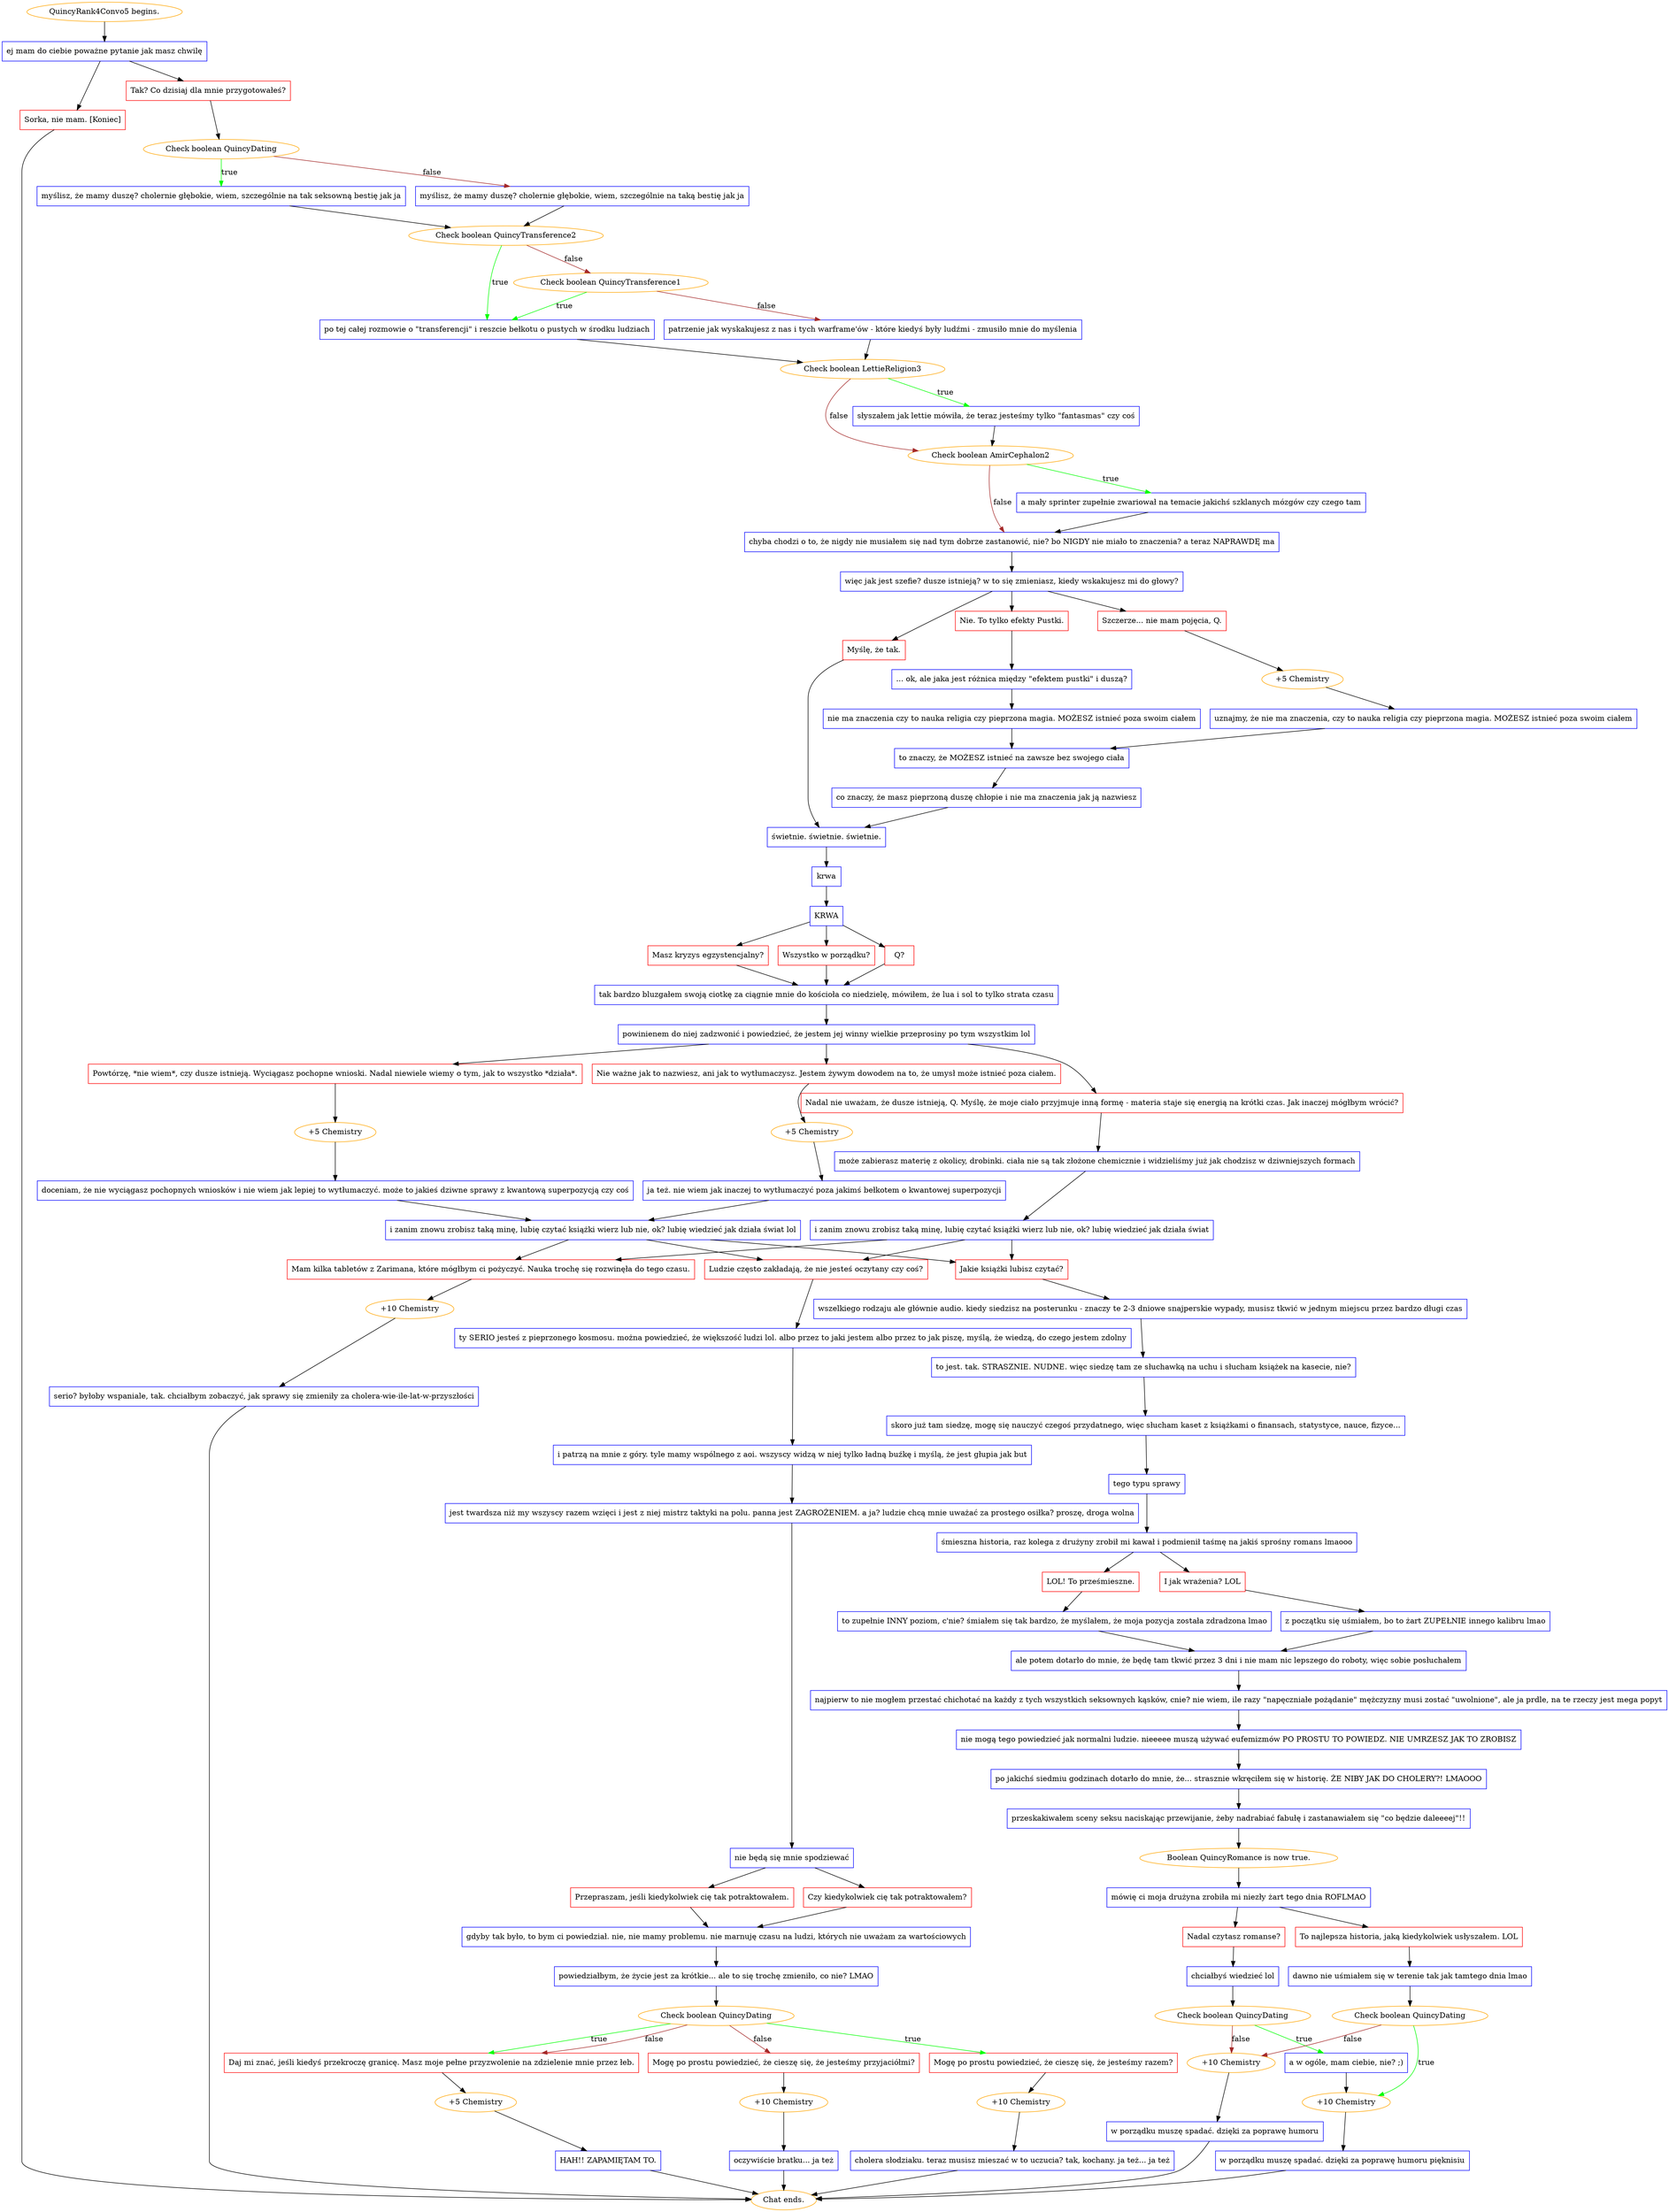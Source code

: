 digraph {
	"QuincyRank4Convo5 begins." [color=orange];
		"QuincyRank4Convo5 begins." -> j49304086;
	j49304086 [label="ej mam do ciebie poważne pytanie jak masz chwilę",shape=box,color=blue];
		j49304086 -> j2887362498;
		j49304086 -> j467777098;
	j2887362498 [label="Tak? Co dzisiaj dla mnie przygotowałeś?",shape=box,color=red];
		j2887362498 -> j3530100524;
	j467777098 [label="Sorka, nie mam. [Koniec]",shape=box,color=red];
		j467777098 -> "Chat ends.";
	j3530100524 [label="Check boolean QuincyDating",color=orange];
		j3530100524 -> j1377839363 [label=true,color=green];
		j3530100524 -> j924526682 [label=false,color=brown];
	"Chat ends." [color=orange];
	j1377839363 [label="myślisz, że mamy duszę? cholernie głębokie, wiem, szczególnie na tak seksowną bestię jak ja",shape=box,color=blue];
		j1377839363 -> j259806786;
	j924526682 [label="myślisz, że mamy duszę? cholernie głębokie, wiem, szczególnie na taką bestię jak ja",shape=box,color=blue];
		j924526682 -> j259806786;
	j259806786 [label="Check boolean QuincyTransference2",color=orange];
		j259806786 -> j1247421580 [label=true,color=green];
		j259806786 -> j1149771852 [label=false,color=brown];
	j1247421580 [label="po tej całej rozmowie o \"transferencji\" i reszcie bełkotu o pustych w środku ludziach",shape=box,color=blue];
		j1247421580 -> j2783557560;
	j1149771852 [label="Check boolean QuincyTransference1",color=orange];
		j1149771852 -> j1247421580 [label=true,color=green];
		j1149771852 -> j4065012324 [label=false,color=brown];
	j2783557560 [label="Check boolean LettieReligion3",color=orange];
		j2783557560 -> j1131863599 [label=true,color=green];
		j2783557560 -> j1211153634 [label=false,color=brown];
	j4065012324 [label="patrzenie jak wyskakujesz z nas i tych warframe'ów - które kiedyś były ludźmi - zmusiło mnie do myślenia",shape=box,color=blue];
		j4065012324 -> j2783557560;
	j1131863599 [label="słyszałem jak lettie mówiła, że teraz jesteśmy tylko \"fantasmas\" czy coś",shape=box,color=blue];
		j1131863599 -> j1211153634;
	j1211153634 [label="Check boolean AmirCephalon2",color=orange];
		j1211153634 -> j804152572 [label=true,color=green];
		j1211153634 -> j2910349430 [label=false,color=brown];
	j804152572 [label="a mały sprinter zupełnie zwariował na temacie jakichś szklanych mózgów czy czego tam",shape=box,color=blue];
		j804152572 -> j2910349430;
	j2910349430 [label="chyba chodzi o to, że nigdy nie musiałem się nad tym dobrze zastanowić, nie? bo NIGDY nie miało to znaczenia? a teraz NAPRAWDĘ ma",shape=box,color=blue];
		j2910349430 -> j3765030156;
	j3765030156 [label="więc jak jest szefie? dusze istnieją? w to się zmieniasz, kiedy wskakujesz mi do głowy?",shape=box,color=blue];
		j3765030156 -> j3573126167;
		j3765030156 -> j324471378;
		j3765030156 -> j3542498985;
	j3573126167 [label="Myślę, że tak.",shape=box,color=red];
		j3573126167 -> j557927274;
	j324471378 [label="Nie. To tylko efekty Pustki.",shape=box,color=red];
		j324471378 -> j4250566436;
	j3542498985 [label="Szczerze... nie mam pojęcia, Q.",shape=box,color=red];
		j3542498985 -> j179230282;
	j557927274 [label="świetnie. świetnie. świetnie.",shape=box,color=blue];
		j557927274 -> j3618238738;
	j4250566436 [label="... ok, ale jaka jest różnica między \"efektem pustki\" i duszą?",shape=box,color=blue];
		j4250566436 -> j966218940;
	j179230282 [label="+5 Chemistry",color=orange];
		j179230282 -> j511893021;
	j3618238738 [label="krwa",shape=box,color=blue];
		j3618238738 -> j3708628731;
	j966218940 [label="nie ma znaczenia czy to nauka religia czy pieprzona magia. MOŻESZ istnieć poza swoim ciałem",shape=box,color=blue];
		j966218940 -> j2976092064;
	j511893021 [label="uznajmy, że nie ma znaczenia, czy to nauka religia czy pieprzona magia. MOŻESZ istnieć poza swoim ciałem",shape=box,color=blue];
		j511893021 -> j2976092064;
	j3708628731 [label="KRWA",shape=box,color=blue];
		j3708628731 -> j1372034608;
		j3708628731 -> j635365317;
		j3708628731 -> j626939372;
	j2976092064 [label="to znaczy, że MOŻESZ istnieć na zawsze bez swojego ciała",shape=box,color=blue];
		j2976092064 -> j3290824644;
	j1372034608 [label="Masz kryzys egzystencjalny?",shape=box,color=red];
		j1372034608 -> j1616315601;
	j635365317 [label="Wszystko w porządku?",shape=box,color=red];
		j635365317 -> j1616315601;
	j626939372 [label="Q?",shape=box,color=red];
		j626939372 -> j1616315601;
	j3290824644 [label="co znaczy, że masz pieprzoną duszę chłopie i nie ma znaczenia jak ją nazwiesz",shape=box,color=blue];
		j3290824644 -> j557927274;
	j1616315601 [label="tak bardzo bluzgałem swoją ciotkę za ciągnie mnie do kościoła co niedzielę, mówiłem, że lua i sol to tylko strata czasu",shape=box,color=blue];
		j1616315601 -> j308622528;
	j308622528 [label="powinienem do niej zadzwonić i powiedzieć, że jestem jej winny wielkie przeprosiny po tym wszystkim lol",shape=box,color=blue];
		j308622528 -> j1735765974;
		j308622528 -> j953398981;
		j308622528 -> j3659573178;
	j1735765974 [label="Nie ważne jak to nazwiesz, ani jak to wytłumaczysz. Jestem żywym dowodem na to, że umysł może istnieć poza ciałem.",shape=box,color=red];
		j1735765974 -> j3973941678;
	j953398981 [label="Powtórzę, *nie wiem*, czy dusze istnieją. Wyciągasz pochopne wnioski. Nadal niewiele wiemy o tym, jak to wszystko *działa*.",shape=box,color=red];
		j953398981 -> j1675857970;
	j3659573178 [label="Nadal nie uważam, że dusze istnieją, Q. Myślę, że moje ciało przyjmuje inną formę - materia staje się energią na krótki czas. Jak inaczej mógłbym wrócić?",shape=box,color=red];
		j3659573178 -> j473397379;
	j3973941678 [label="+5 Chemistry",color=orange];
		j3973941678 -> j1982743073;
	j1675857970 [label="+5 Chemistry",color=orange];
		j1675857970 -> j1716499499;
	j473397379 [label="może zabierasz materię z okolicy, drobinki. ciała nie są tak złożone chemicznie i widzieliśmy już jak chodzisz w dziwniejszych formach",shape=box,color=blue];
		j473397379 -> j309348057;
	j1982743073 [label="ja też. nie wiem jak inaczej to wytłumaczyć poza jakimś bełkotem o kwantowej superpozycji",shape=box,color=blue];
		j1982743073 -> j2182130288;
	j1716499499 [label="doceniam, że nie wyciągasz pochopnych wniosków i nie wiem jak lepiej to wytłumaczyć. może to jakieś dziwne sprawy z kwantową superpozycją czy coś",shape=box,color=blue];
		j1716499499 -> j2182130288;
	j309348057 [label="i zanim znowu zrobisz taką minę, lubię czytać książki wierz lub nie, ok? lubię wiedzieć jak działa świat",shape=box,color=blue];
		j309348057 -> j2133364348;
		j309348057 -> j350641748;
		j309348057 -> j1425433761;
	j2182130288 [label="i zanim znowu zrobisz taką minę, lubię czytać książki wierz lub nie, ok? lubię wiedzieć jak działa świat lol",shape=box,color=blue];
		j2182130288 -> j2133364348;
		j2182130288 -> j350641748;
		j2182130288 -> j1425433761;
	j2133364348 [label="Mam kilka tabletów z Zarimana, które mógłbym ci pożyczyć. Nauka trochę się rozwinęła do tego czasu.",shape=box,color=red];
		j2133364348 -> j2098415686;
	j350641748 [label="Jakie książki lubisz czytać?",shape=box,color=red];
		j350641748 -> j3877323571;
	j1425433761 [label="Ludzie często zakładają, że nie jesteś oczytany czy coś?",shape=box,color=red];
		j1425433761 -> j4076699648;
	j2098415686 [label="+10 Chemistry",color=orange];
		j2098415686 -> j817063091;
	j3877323571 [label="wszelkiego rodzaju ale głównie audio. kiedy siedzisz na posterunku - znaczy te 2-3 dniowe snajperskie wypady, musisz tkwić w jednym miejscu przez bardzo długi czas",shape=box,color=blue];
		j3877323571 -> j3707890834;
	j4076699648 [label="ty SERIO jesteś z pieprzonego kosmosu. można powiedzieć, że większość ludzi lol. albo przez to jaki jestem albo przez to jak piszę, myślą, że wiedzą, do czego jestem zdolny",shape=box,color=blue];
		j4076699648 -> j3540448291;
	j817063091 [label="serio? byłoby wspaniale, tak. chciałbym zobaczyć, jak sprawy się zmieniły za cholera-wie-ile-lat-w-przyszłości",shape=box,color=blue];
		j817063091 -> "Chat ends.";
	j3707890834 [label="to jest. tak. STRASZNIE. NUDNE. więc siedzę tam ze słuchawką na uchu i słucham książek na kasecie, nie?",shape=box,color=blue];
		j3707890834 -> j415607370;
	j3540448291 [label="i patrzą na mnie z góry. tyle mamy wspólnego z aoi. wszyscy widzą w niej tylko ładną buźkę i myślą, że jest głupia jak but",shape=box,color=blue];
		j3540448291 -> j823268206;
	j415607370 [label="skoro już tam siedzę, mogę się nauczyć czegoś przydatnego, więc słucham kaset z książkami o finansach, statystyce, nauce, fizyce...",shape=box,color=blue];
		j415607370 -> j3364618265;
	j823268206 [label="jest twardsza niż my wszyscy razem wzięci i jest z niej mistrz taktyki na polu. panna jest ZAGROŻENIEM. a ja? ludzie chcą mnie uważać za prostego osiłka? proszę, droga wolna",shape=box,color=blue];
		j823268206 -> j468414564;
	j3364618265 [label="tego typu sprawy",shape=box,color=blue];
		j3364618265 -> j1019784300;
	j468414564 [label="nie będą się mnie spodziewać",shape=box,color=blue];
		j468414564 -> j1574453031;
		j468414564 -> j779109495;
	j1019784300 [label="śmieszna historia, raz kolega z drużyny zrobił mi kawał i podmienił taśmę na jakiś sprośny romans lmaooo",shape=box,color=blue];
		j1019784300 -> j961175008;
		j1019784300 -> j3492835428;
	j1574453031 [label="Czy kiedykolwiek cię tak potraktowałem?",shape=box,color=red];
		j1574453031 -> j764001462;
	j779109495 [label="Przepraszam, jeśli kiedykolwiek cię tak potraktowałem.",shape=box,color=red];
		j779109495 -> j764001462;
	j961175008 [label="LOL! To prześmieszne.",shape=box,color=red];
		j961175008 -> j3169884806;
	j3492835428 [label="I jak wrażenia? LOL",shape=box,color=red];
		j3492835428 -> j1844290990;
	j764001462 [label="gdyby tak było, to bym ci powiedział. nie, nie mamy problemu. nie marnuję czasu na ludzi, których nie uważam za wartościowych",shape=box,color=blue];
		j764001462 -> j4161549127;
	j3169884806 [label="to zupełnie INNY poziom, c'nie? śmiałem się tak bardzo, że myślałem, że moja pozycja została zdradzona lmao",shape=box,color=blue];
		j3169884806 -> j943609888;
	j1844290990 [label="z początku się uśmiałem, bo to żart ZUPEŁNIE innego kalibru lmao",shape=box,color=blue];
		j1844290990 -> j943609888;
	j4161549127 [label="powiedziałbym, że życie jest za krótkie... ale to się trochę zmieniło, co nie? LMAO",shape=box,color=blue];
		j4161549127 -> j2261954600;
	j943609888 [label="ale potem dotarło do mnie, że będę tam tkwić przez 3 dni i nie mam nic lepszego do roboty, więc sobie posłuchałem",shape=box,color=blue];
		j943609888 -> j432474627;
	j2261954600 [label="Check boolean QuincyDating",color=orange];
		j2261954600 -> j3627735210 [label=true,color=green];
		j2261954600 -> j2010665019 [label=true,color=green];
		j2261954600 -> j1936363687 [label=false,color=brown];
		j2261954600 -> j2010665019 [label=false,color=brown];
	j432474627 [label="najpierw to nie mogłem przestać chichotać na każdy z tych wszystkich seksownych kąsków, cnie? nie wiem, ile razy \"napęczniałe pożądanie\" mężczyzny musi zostać \"uwolnione\", ale ja prdle, na te rzeczy jest mega popyt",shape=box,color=blue];
		j432474627 -> j4128658935;
	j3627735210 [label="Mogę po prostu powiedzieć, że cieszę się, że jesteśmy razem?",shape=box,color=red];
		j3627735210 -> j1822176107;
	j2010665019 [label="Daj mi znać, jeśli kiedyś przekroczę granicę. Masz moje pełne przyzwolenie na zdzielenie mnie przez łeb.",shape=box,color=red];
		j2010665019 -> j3701226975;
	j1936363687 [label="Mogę po prostu powiedzieć, że cieszę się, że jesteśmy przyjaciółmi?",shape=box,color=red];
		j1936363687 -> j3597900714;
	j4128658935 [label="nie mogą tego powiedzieć jak normalni ludzie. nieeeee muszą używać eufemizmów PO PROSTU TO POWIEDZ. NIE UMRZESZ JAK TO ZROBISZ",shape=box,color=blue];
		j4128658935 -> j3090159973;
	j1822176107 [label="+10 Chemistry",color=orange];
		j1822176107 -> j3181364862;
	j3701226975 [label="+5 Chemistry",color=orange];
		j3701226975 -> j1338408;
	j3597900714 [label="+10 Chemistry",color=orange];
		j3597900714 -> j3004429614;
	j3090159973 [label="po jakichś siedmiu godzinach dotarło do mnie, że... strasznie wkręciłem się w historię. ŻE NIBY JAK DO CHOLERY?! LMAOOO",shape=box,color=blue];
		j3090159973 -> j1176766206;
	j3181364862 [label="cholera słodziaku. teraz musisz mieszać w to uczucia? tak, kochany. ja też... ja też",shape=box,color=blue];
		j3181364862 -> "Chat ends.";
	j1338408 [label="HAH!! ZAPAMIĘTAM TO.",shape=box,color=blue];
		j1338408 -> "Chat ends.";
	j3004429614 [label="oczywiście bratku... ja też",shape=box,color=blue];
		j3004429614 -> "Chat ends.";
	j1176766206 [label="przeskakiwałem sceny seksu naciskając przewijanie, żeby nadrabiać fabułę i zastanawiałem się \"co będzie daleeeej\"!!",shape=box,color=blue];
		j1176766206 -> j2572344566;
	j2572344566 [label="Boolean QuincyRomance is now true.",color=orange];
		j2572344566 -> j4118671311;
	j4118671311 [label="mówię ci moja drużyna zrobiła mi niezły żart tego dnia ROFLMAO",shape=box,color=blue];
		j4118671311 -> j4201041119;
		j4118671311 -> j2930448627;
	j4201041119 [label="Nadal czytasz romanse?",shape=box,color=red];
		j4201041119 -> j1145147191;
	j2930448627 [label="To najlepsza historia, jaką kiedykolwiek usłyszałem. LOL",shape=box,color=red];
		j2930448627 -> j1695723859;
	j1145147191 [label="chciałbyś wiedzieć lol",shape=box,color=blue];
		j1145147191 -> j349086041;
	j1695723859 [label="dawno nie uśmiałem się w terenie tak jak tamtego dnia lmao",shape=box,color=blue];
		j1695723859 -> j1928793629;
	j349086041 [label="Check boolean QuincyDating",color=orange];
		j349086041 -> j365482940 [label=true,color=green];
		j349086041 -> j2473081320 [label=false,color=brown];
	j1928793629 [label="Check boolean QuincyDating",color=orange];
		j1928793629 -> j4041910858 [label=true,color=green];
		j1928793629 -> j2473081320 [label=false,color=brown];
	j365482940 [label="a w ogóle, mam ciebie, nie? ;)",shape=box,color=blue];
		j365482940 -> j4041910858;
	j2473081320 [label="+10 Chemistry",color=orange];
		j2473081320 -> j471179866;
	j4041910858 [label="+10 Chemistry",color=orange];
		j4041910858 -> j1432448558;
	j471179866 [label="w porządku muszę spadać. dzięki za poprawę humoru",shape=box,color=blue];
		j471179866 -> "Chat ends.";
	j1432448558 [label="w porządku muszę spadać. dzięki za poprawę humoru pięknisiu",shape=box,color=blue];
		j1432448558 -> "Chat ends.";
}
